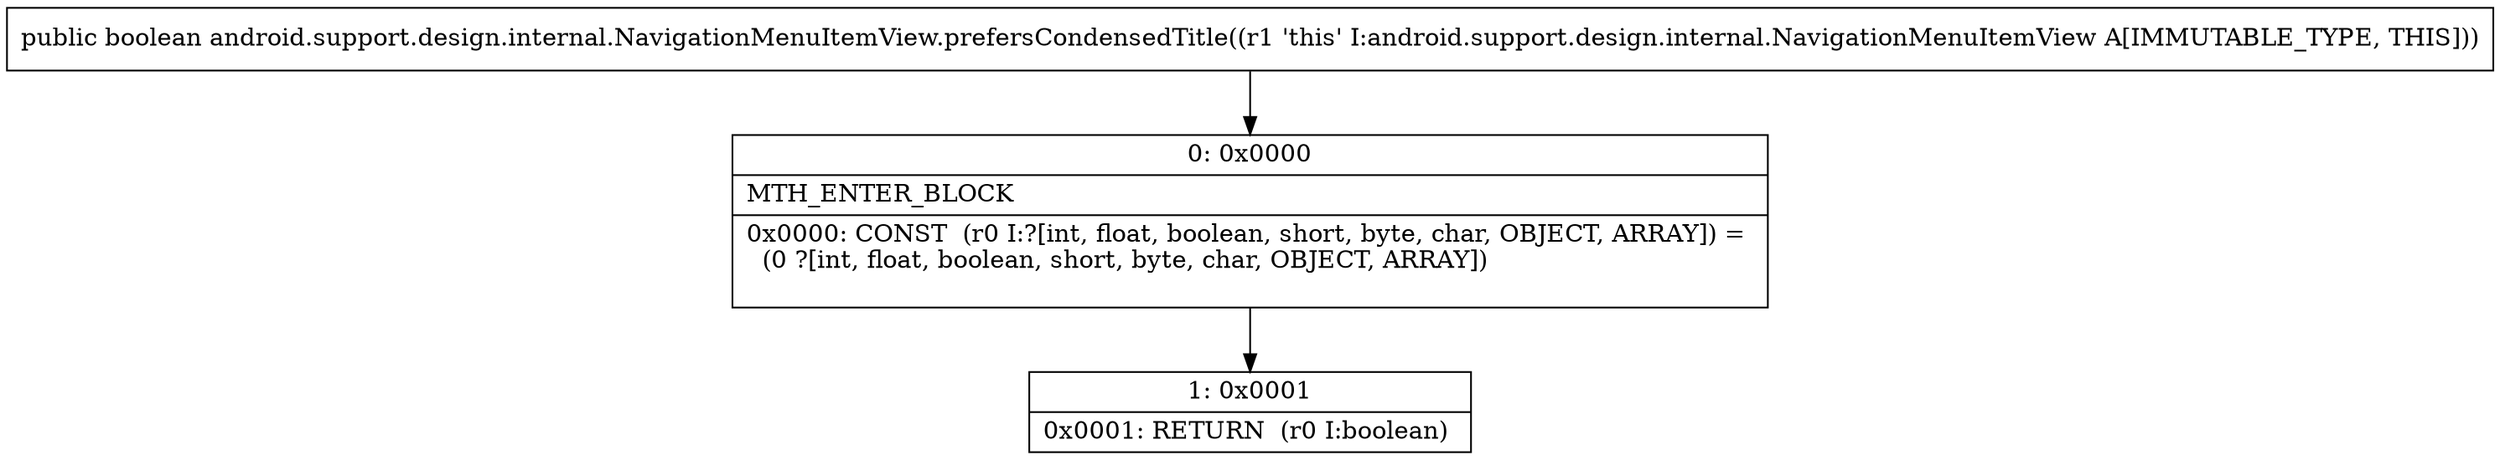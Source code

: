 digraph "CFG forandroid.support.design.internal.NavigationMenuItemView.prefersCondensedTitle()Z" {
Node_0 [shape=record,label="{0\:\ 0x0000|MTH_ENTER_BLOCK\l|0x0000: CONST  (r0 I:?[int, float, boolean, short, byte, char, OBJECT, ARRAY]) = \l  (0 ?[int, float, boolean, short, byte, char, OBJECT, ARRAY])\l \l}"];
Node_1 [shape=record,label="{1\:\ 0x0001|0x0001: RETURN  (r0 I:boolean) \l}"];
MethodNode[shape=record,label="{public boolean android.support.design.internal.NavigationMenuItemView.prefersCondensedTitle((r1 'this' I:android.support.design.internal.NavigationMenuItemView A[IMMUTABLE_TYPE, THIS])) }"];
MethodNode -> Node_0;
Node_0 -> Node_1;
}

